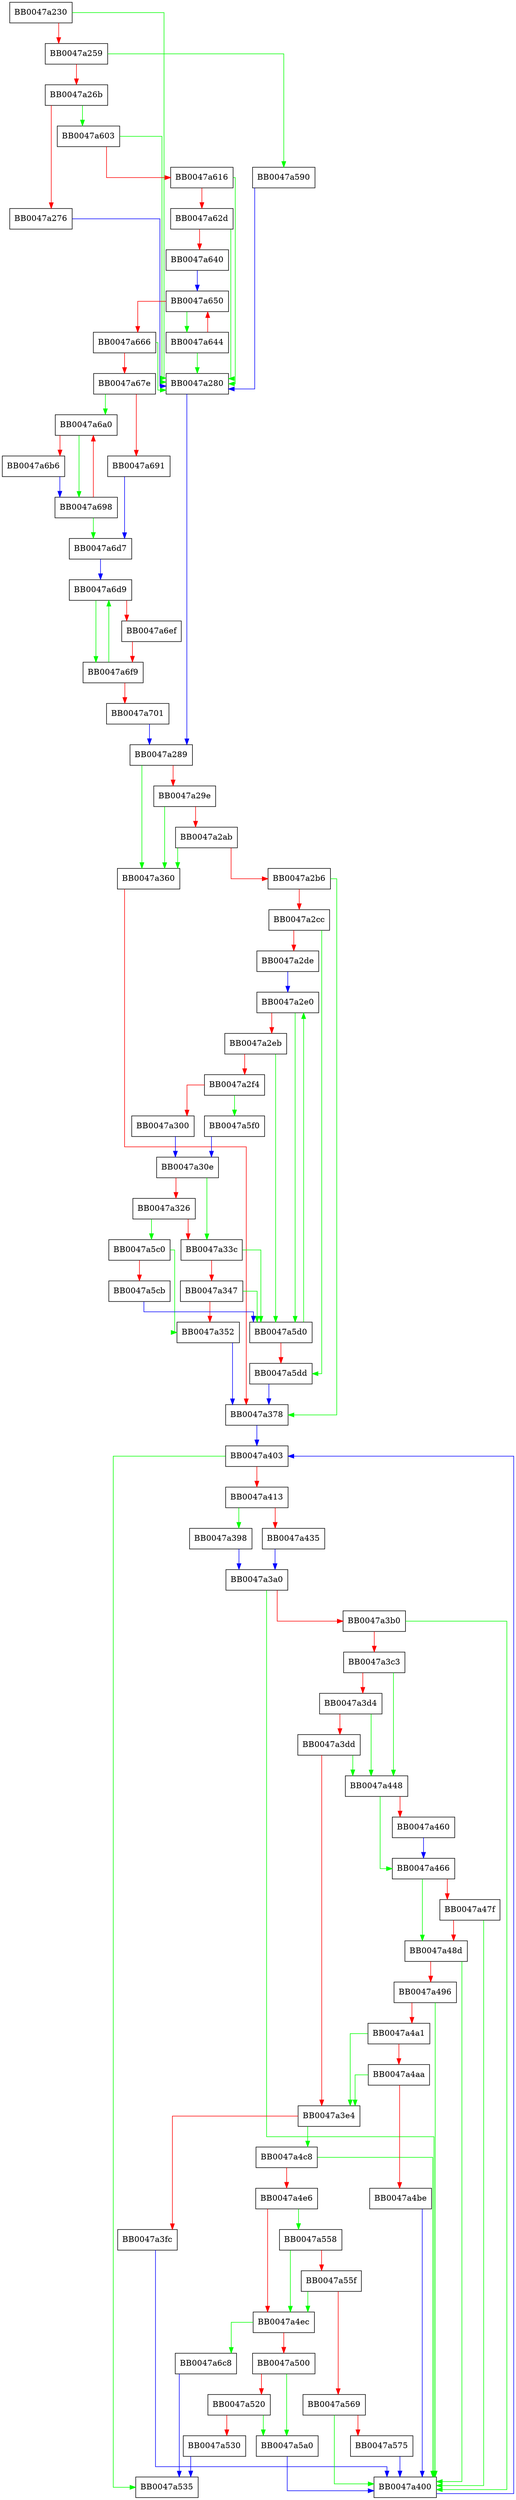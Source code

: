 digraph ssl3_choose_cipher {
  node [shape="box"];
  graph [splines=ortho];
  BB0047a230 -> BB0047a280 [color="green"];
  BB0047a230 -> BB0047a259 [color="red"];
  BB0047a259 -> BB0047a590 [color="green"];
  BB0047a259 -> BB0047a26b [color="red"];
  BB0047a26b -> BB0047a603 [color="green"];
  BB0047a26b -> BB0047a276 [color="red"];
  BB0047a276 -> BB0047a280 [color="blue"];
  BB0047a280 -> BB0047a289 [color="blue"];
  BB0047a289 -> BB0047a360 [color="green"];
  BB0047a289 -> BB0047a29e [color="red"];
  BB0047a29e -> BB0047a360 [color="green"];
  BB0047a29e -> BB0047a2ab [color="red"];
  BB0047a2ab -> BB0047a360 [color="green"];
  BB0047a2ab -> BB0047a2b6 [color="red"];
  BB0047a2b6 -> BB0047a378 [color="green"];
  BB0047a2b6 -> BB0047a2cc [color="red"];
  BB0047a2cc -> BB0047a5dd [color="green"];
  BB0047a2cc -> BB0047a2de [color="red"];
  BB0047a2de -> BB0047a2e0 [color="blue"];
  BB0047a2e0 -> BB0047a5d0 [color="green"];
  BB0047a2e0 -> BB0047a2eb [color="red"];
  BB0047a2eb -> BB0047a5d0 [color="green"];
  BB0047a2eb -> BB0047a2f4 [color="red"];
  BB0047a2f4 -> BB0047a5f0 [color="green"];
  BB0047a2f4 -> BB0047a300 [color="red"];
  BB0047a300 -> BB0047a30e [color="blue"];
  BB0047a30e -> BB0047a33c [color="green"];
  BB0047a30e -> BB0047a326 [color="red"];
  BB0047a326 -> BB0047a5c0 [color="green"];
  BB0047a326 -> BB0047a33c [color="red"];
  BB0047a33c -> BB0047a5d0 [color="green"];
  BB0047a33c -> BB0047a347 [color="red"];
  BB0047a347 -> BB0047a5d0 [color="green"];
  BB0047a347 -> BB0047a352 [color="red"];
  BB0047a352 -> BB0047a378 [color="blue"];
  BB0047a360 -> BB0047a378 [color="red"];
  BB0047a378 -> BB0047a403 [color="blue"];
  BB0047a398 -> BB0047a3a0 [color="blue"];
  BB0047a3a0 -> BB0047a400 [color="green"];
  BB0047a3a0 -> BB0047a3b0 [color="red"];
  BB0047a3b0 -> BB0047a400 [color="green"];
  BB0047a3b0 -> BB0047a3c3 [color="red"];
  BB0047a3c3 -> BB0047a448 [color="green"];
  BB0047a3c3 -> BB0047a3d4 [color="red"];
  BB0047a3d4 -> BB0047a448 [color="green"];
  BB0047a3d4 -> BB0047a3dd [color="red"];
  BB0047a3dd -> BB0047a448 [color="green"];
  BB0047a3dd -> BB0047a3e4 [color="red"];
  BB0047a3e4 -> BB0047a4c8 [color="green"];
  BB0047a3e4 -> BB0047a3fc [color="red"];
  BB0047a3fc -> BB0047a400 [color="blue"];
  BB0047a400 -> BB0047a403 [color="blue"];
  BB0047a403 -> BB0047a535 [color="green"];
  BB0047a403 -> BB0047a413 [color="red"];
  BB0047a413 -> BB0047a398 [color="green"];
  BB0047a413 -> BB0047a435 [color="red"];
  BB0047a435 -> BB0047a3a0 [color="blue"];
  BB0047a448 -> BB0047a466 [color="green"];
  BB0047a448 -> BB0047a460 [color="red"];
  BB0047a460 -> BB0047a466 [color="blue"];
  BB0047a466 -> BB0047a48d [color="green"];
  BB0047a466 -> BB0047a47f [color="red"];
  BB0047a47f -> BB0047a400 [color="green"];
  BB0047a47f -> BB0047a48d [color="red"];
  BB0047a48d -> BB0047a400 [color="green"];
  BB0047a48d -> BB0047a496 [color="red"];
  BB0047a496 -> BB0047a400 [color="green"];
  BB0047a496 -> BB0047a4a1 [color="red"];
  BB0047a4a1 -> BB0047a3e4 [color="green"];
  BB0047a4a1 -> BB0047a4aa [color="red"];
  BB0047a4aa -> BB0047a3e4 [color="green"];
  BB0047a4aa -> BB0047a4be [color="red"];
  BB0047a4be -> BB0047a400 [color="blue"];
  BB0047a4c8 -> BB0047a400 [color="green"];
  BB0047a4c8 -> BB0047a4e6 [color="red"];
  BB0047a4e6 -> BB0047a558 [color="green"];
  BB0047a4e6 -> BB0047a4ec [color="red"];
  BB0047a4ec -> BB0047a6c8 [color="green"];
  BB0047a4ec -> BB0047a500 [color="red"];
  BB0047a500 -> BB0047a5a0 [color="green"];
  BB0047a500 -> BB0047a520 [color="red"];
  BB0047a520 -> BB0047a5a0 [color="green"];
  BB0047a520 -> BB0047a530 [color="red"];
  BB0047a530 -> BB0047a535 [color="blue"];
  BB0047a558 -> BB0047a4ec [color="green"];
  BB0047a558 -> BB0047a55f [color="red"];
  BB0047a55f -> BB0047a4ec [color="green"];
  BB0047a55f -> BB0047a569 [color="red"];
  BB0047a569 -> BB0047a400 [color="green"];
  BB0047a569 -> BB0047a575 [color="red"];
  BB0047a575 -> BB0047a400 [color="blue"];
  BB0047a590 -> BB0047a280 [color="blue"];
  BB0047a5a0 -> BB0047a400 [color="blue"];
  BB0047a5c0 -> BB0047a352 [color="green"];
  BB0047a5c0 -> BB0047a5cb [color="red"];
  BB0047a5cb -> BB0047a5d0 [color="blue"];
  BB0047a5d0 -> BB0047a2e0 [color="green"];
  BB0047a5d0 -> BB0047a5dd [color="red"];
  BB0047a5dd -> BB0047a378 [color="blue"];
  BB0047a5f0 -> BB0047a30e [color="blue"];
  BB0047a603 -> BB0047a280 [color="green"];
  BB0047a603 -> BB0047a616 [color="red"];
  BB0047a616 -> BB0047a280 [color="green"];
  BB0047a616 -> BB0047a62d [color="red"];
  BB0047a62d -> BB0047a280 [color="green"];
  BB0047a62d -> BB0047a640 [color="red"];
  BB0047a640 -> BB0047a650 [color="blue"];
  BB0047a644 -> BB0047a280 [color="green"];
  BB0047a644 -> BB0047a650 [color="red"];
  BB0047a650 -> BB0047a644 [color="green"];
  BB0047a650 -> BB0047a666 [color="red"];
  BB0047a666 -> BB0047a280 [color="green"];
  BB0047a666 -> BB0047a67e [color="red"];
  BB0047a67e -> BB0047a6a0 [color="green"];
  BB0047a67e -> BB0047a691 [color="red"];
  BB0047a691 -> BB0047a6d7 [color="blue"];
  BB0047a698 -> BB0047a6d7 [color="green"];
  BB0047a698 -> BB0047a6a0 [color="red"];
  BB0047a6a0 -> BB0047a698 [color="green"];
  BB0047a6a0 -> BB0047a6b6 [color="red"];
  BB0047a6b6 -> BB0047a698 [color="blue"];
  BB0047a6c8 -> BB0047a535 [color="blue"];
  BB0047a6d7 -> BB0047a6d9 [color="blue"];
  BB0047a6d9 -> BB0047a6f9 [color="green"];
  BB0047a6d9 -> BB0047a6ef [color="red"];
  BB0047a6ef -> BB0047a6f9 [color="red"];
  BB0047a6f9 -> BB0047a6d9 [color="green"];
  BB0047a6f9 -> BB0047a701 [color="red"];
  BB0047a701 -> BB0047a289 [color="blue"];
}
